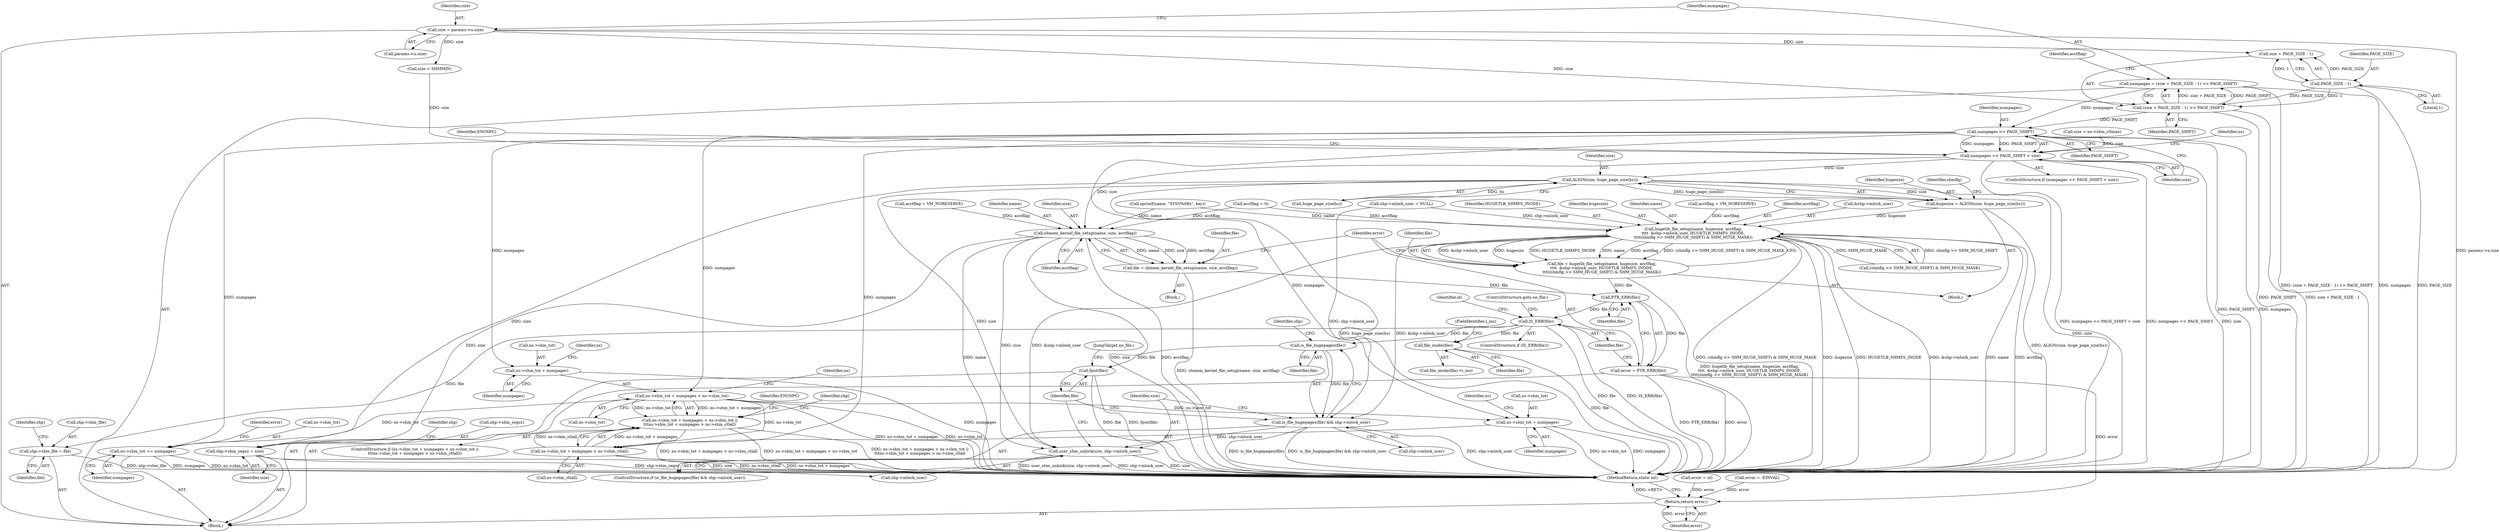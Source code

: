 digraph "0_linux_b9a532277938798b53178d5a66af6e2915cb27cf_0@integer" {
"1000130" [label="(Call,numpages = (size + PAGE_SIZE - 1) >> PAGE_SHIFT)"];
"1000132" [label="(Call,(size + PAGE_SIZE - 1) >> PAGE_SHIFT)"];
"1000120" [label="(Call,size = params->u.size)"];
"1000135" [label="(Call,PAGE_SIZE - 1)"];
"1000161" [label="(Call,numpages << PAGE_SHIFT)"];
"1000160" [label="(Call,numpages << PAGE_SHIFT < size)"];
"1000273" [label="(Call,ALIGN(size, huge_page_size(hs)))"];
"1000271" [label="(Call,hugesize = ALIGN(size, huge_page_size(hs)))"];
"1000286" [label="(Call,hugetlb_file_setup(name, hugesize, acctflag,\n\t\t\t\t  &shp->mlock_user, HUGETLB_SHMFS_INODE,\n\t\t\t\t(shmflg >> SHM_HUGE_SHIFT) & SHM_HUGE_MASK))"];
"1000284" [label="(Call,file = hugetlb_file_setup(name, hugesize, acctflag,\n\t\t\t\t  &shp->mlock_user, HUGETLB_SHMFS_INODE,\n\t\t\t\t(shmflg >> SHM_HUGE_SHIFT) & SHM_HUGE_MASK))"];
"1000321" [label="(Call,PTR_ERR(file))"];
"1000319" [label="(Call,error = PTR_ERR(file))"];
"1000454" [label="(Return,return error;)"];
"1000324" [label="(Call,IS_ERR(file))"];
"1000384" [label="(Call,shp->shm_file = file)"];
"1000407" [label="(Call,file_inode(file))"];
"1000438" [label="(Call,is_file_hugepages(file))"];
"1000437" [label="(Call,is_file_hugepages(file) && shp->mlock_user)"];
"1000443" [label="(Call,user_shm_unlock(size, shp->mlock_user))"];
"1000448" [label="(Call,fput(file))"];
"1000374" [label="(Call,shp->shm_segsz = size)"];
"1000315" [label="(Call,shmem_kernel_file_setup(name, size, acctflag))"];
"1000313" [label="(Call,file = shmem_kernel_file_setup(name, size, acctflag))"];
"1000170" [label="(Call,ns->shm_tot + numpages < ns->shm_tot)"];
"1000169" [label="(Call,ns->shm_tot + numpages < ns->shm_tot ||\n\t\t\tns->shm_tot + numpages > ns->shm_ctlall)"];
"1000179" [label="(Call,ns->shm_tot + numpages > ns->shm_ctlall)"];
"1000180" [label="(Call,ns->shm_tot + numpages)"];
"1000415" [label="(Call,ns->shm_tot += numpages)"];
"1000171" [label="(Call,ns->shm_tot + numpages)"];
"1000441" [label="(Identifier,shp)"];
"1000219" [label="(Call,shp->mlock_user = NULL)"];
"1000251" [label="(Block,)"];
"1000243" [label="(Call,sprintf(name, \"SYSV%08x\", key))"];
"1000454" [label="(Return,return error;)"];
"1000436" [label="(ControlStructure,if (is_file_hugepages(file) && shp->mlock_user))"];
"1000325" [label="(Identifier,file)"];
"1000160" [label="(Call,numpages << PAGE_SHIFT < size)"];
"1000132" [label="(Call,(size + PAGE_SIZE - 1) >> PAGE_SHIFT)"];
"1000167" [label="(Identifier,ENOSPC)"];
"1000324" [label="(Call,IS_ERR(file))"];
"1000448" [label="(Call,fput(file))"];
"1000289" [label="(Identifier,acctflag)"];
"1000315" [label="(Call,shmem_kernel_file_setup(name, size, acctflag))"];
"1000378" [label="(Identifier,size)"];
"1000284" [label="(Call,file = hugetlb_file_setup(name, hugesize, acctflag,\n\t\t\t\t  &shp->mlock_user, HUGETLB_SHMFS_INODE,\n\t\t\t\t(shmflg >> SHM_HUGE_SHIFT) & SHM_HUGE_MASK))"];
"1000272" [label="(Identifier,hugesize)"];
"1000444" [label="(Identifier,size)"];
"1000177" [label="(Identifier,ns)"];
"1000138" [label="(Identifier,PAGE_SHIFT)"];
"1000285" [label="(Identifier,file)"];
"1000179" [label="(Call,ns->shm_tot + numpages > ns->shm_ctlall)"];
"1000148" [label="(Call,size < SHMMIN)"];
"1000290" [label="(Call,&shp->mlock_user)"];
"1000151" [label="(Call,size > ns->shm_ctlmax)"];
"1000388" [label="(Identifier,file)"];
"1000322" [label="(Identifier,file)"];
"1000317" [label="(Identifier,size)"];
"1000169" [label="(Call,ns->shm_tot + numpages < ns->shm_tot ||\n\t\t\tns->shm_tot + numpages > ns->shm_ctlall)"];
"1000381" [label="(Identifier,shp)"];
"1000294" [label="(Identifier,HUGETLB_SHMFS_INODE)"];
"1000374" [label="(Call,shp->shm_segsz = size)"];
"1000345" [label="(Call,error = id)"];
"1000172" [label="(Call,ns->shm_tot)"];
"1000120" [label="(Call,size = params->u.size)"];
"1000288" [label="(Identifier,hugesize)"];
"1000173" [label="(Identifier,ns)"];
"1000450" [label="(JumpTarget,no_file:)"];
"1000186" [label="(Identifier,ns)"];
"1000176" [label="(Call,ns->shm_tot)"];
"1000301" [label="(Block,)"];
"1000287" [label="(Identifier,name)"];
"1000136" [label="(Identifier,PAGE_SIZE)"];
"1000133" [label="(Call,size + PAGE_SIZE - 1)"];
"1000184" [label="(Identifier,numpages)"];
"1000275" [label="(Call,huge_page_size(hs))"];
"1000318" [label="(Identifier,acctflag)"];
"1000416" [label="(Call,ns->shm_tot)"];
"1000121" [label="(Identifier,size)"];
"1000445" [label="(Call,shp->mlock_user)"];
"1000439" [label="(Identifier,file)"];
"1000385" [label="(Call,shp->shm_file)"];
"1000314" [label="(Identifier,file)"];
"1000274" [label="(Identifier,size)"];
"1000130" [label="(Call,numpages = (size + PAGE_SIZE - 1) >> PAGE_SHIFT)"];
"1000271" [label="(Call,hugesize = ALIGN(size, huge_page_size(hs)))"];
"1000440" [label="(Call,shp->mlock_user)"];
"1000310" [label="(Call,acctflag = VM_NORESERVE)"];
"1000323" [label="(ControlStructure,if (IS_ERR(file)))"];
"1000295" [label="(Call,(shmflg >> SHM_HUGE_SHIFT) & SHM_HUGE_MASK)"];
"1000286" [label="(Call,hugetlb_file_setup(name, hugesize, acctflag,\n\t\t\t\t  &shp->mlock_user, HUGETLB_SHMFS_INODE,\n\t\t\t\t(shmflg >> SHM_HUGE_SHIFT) & SHM_HUGE_MASK))"];
"1000320" [label="(Identifier,error)"];
"1000159" [label="(ControlStructure,if (numpages << PAGE_SHIFT < size))"];
"1000162" [label="(Identifier,numpages)"];
"1000419" [label="(Identifier,numpages)"];
"1000266" [label="(Call,error = -EINVAL)"];
"1000328" [label="(Identifier,id)"];
"1000273" [label="(Call,ALIGN(size, huge_page_size(hs)))"];
"1000281" [label="(Call,acctflag = VM_NORESERVE)"];
"1000171" [label="(Call,ns->shm_tot + numpages)"];
"1000122" [label="(Call,params->u.size)"];
"1000326" [label="(ControlStructure,goto no_file;)"];
"1000144" [label="(Identifier,acctflag)"];
"1000313" [label="(Call,file = shmem_kernel_file_setup(name, size, acctflag))"];
"1000384" [label="(Call,shp->shm_file = file)"];
"1000456" [label="(MethodReturn,static int)"];
"1000168" [label="(ControlStructure,if (ns->shm_tot + numpages < ns->shm_tot ||\n\t\t\tns->shm_tot + numpages > ns->shm_ctlall))"];
"1000190" [label="(Identifier,ENOSPC)"];
"1000319" [label="(Call,error = PTR_ERR(file))"];
"1000164" [label="(Identifier,size)"];
"1000137" [label="(Literal,1)"];
"1000409" [label="(FieldIdentifier,i_ino)"];
"1000316" [label="(Identifier,name)"];
"1000443" [label="(Call,user_shm_unlock(size, shp->mlock_user))"];
"1000406" [label="(Call,file_inode(file)->i_ino)"];
"1000170" [label="(Call,ns->shm_tot + numpages < ns->shm_tot)"];
"1000321" [label="(Call,PTR_ERR(file))"];
"1000175" [label="(Identifier,numpages)"];
"1000161" [label="(Call,numpages << PAGE_SHIFT)"];
"1000438" [label="(Call,is_file_hugepages(file))"];
"1000163" [label="(Identifier,PAGE_SHIFT)"];
"1000455" [label="(Identifier,error)"];
"1000408" [label="(Identifier,file)"];
"1000106" [label="(Block,)"];
"1000437" [label="(Call,is_file_hugepages(file) && shp->mlock_user)"];
"1000143" [label="(Call,acctflag = 0)"];
"1000180" [label="(Call,ns->shm_tot + numpages)"];
"1000185" [label="(Call,ns->shm_ctlall)"];
"1000135" [label="(Call,PAGE_SIZE - 1)"];
"1000407" [label="(Call,file_inode(file))"];
"1000181" [label="(Call,ns->shm_tot)"];
"1000391" [label="(Identifier,shp)"];
"1000415" [label="(Call,ns->shm_tot += numpages)"];
"1000192" [label="(Identifier,shp)"];
"1000421" [label="(Identifier,error)"];
"1000375" [label="(Call,shp->shm_segsz)"];
"1000449" [label="(Identifier,file)"];
"1000131" [label="(Identifier,numpages)"];
"1000182" [label="(Identifier,ns)"];
"1000279" [label="(Identifier,shmflg)"];
"1000130" -> "1000106"  [label="AST: "];
"1000130" -> "1000132"  [label="CFG: "];
"1000131" -> "1000130"  [label="AST: "];
"1000132" -> "1000130"  [label="AST: "];
"1000144" -> "1000130"  [label="CFG: "];
"1000130" -> "1000456"  [label="DDG: (size + PAGE_SIZE - 1) >> PAGE_SHIFT"];
"1000130" -> "1000456"  [label="DDG: numpages"];
"1000132" -> "1000130"  [label="DDG: size + PAGE_SIZE - 1"];
"1000132" -> "1000130"  [label="DDG: PAGE_SHIFT"];
"1000130" -> "1000161"  [label="DDG: numpages"];
"1000132" -> "1000138"  [label="CFG: "];
"1000133" -> "1000132"  [label="AST: "];
"1000138" -> "1000132"  [label="AST: "];
"1000132" -> "1000456"  [label="DDG: size + PAGE_SIZE - 1"];
"1000132" -> "1000456"  [label="DDG: PAGE_SHIFT"];
"1000120" -> "1000132"  [label="DDG: size"];
"1000135" -> "1000132"  [label="DDG: PAGE_SIZE"];
"1000135" -> "1000132"  [label="DDG: 1"];
"1000132" -> "1000161"  [label="DDG: PAGE_SHIFT"];
"1000120" -> "1000106"  [label="AST: "];
"1000120" -> "1000122"  [label="CFG: "];
"1000121" -> "1000120"  [label="AST: "];
"1000122" -> "1000120"  [label="AST: "];
"1000131" -> "1000120"  [label="CFG: "];
"1000120" -> "1000456"  [label="DDG: params->u.size"];
"1000120" -> "1000133"  [label="DDG: size"];
"1000120" -> "1000148"  [label="DDG: size"];
"1000135" -> "1000133"  [label="AST: "];
"1000135" -> "1000137"  [label="CFG: "];
"1000136" -> "1000135"  [label="AST: "];
"1000137" -> "1000135"  [label="AST: "];
"1000133" -> "1000135"  [label="CFG: "];
"1000135" -> "1000456"  [label="DDG: PAGE_SIZE"];
"1000135" -> "1000133"  [label="DDG: PAGE_SIZE"];
"1000135" -> "1000133"  [label="DDG: 1"];
"1000161" -> "1000160"  [label="AST: "];
"1000161" -> "1000163"  [label="CFG: "];
"1000162" -> "1000161"  [label="AST: "];
"1000163" -> "1000161"  [label="AST: "];
"1000164" -> "1000161"  [label="CFG: "];
"1000161" -> "1000456"  [label="DDG: PAGE_SHIFT"];
"1000161" -> "1000456"  [label="DDG: numpages"];
"1000161" -> "1000160"  [label="DDG: numpages"];
"1000161" -> "1000160"  [label="DDG: PAGE_SHIFT"];
"1000161" -> "1000170"  [label="DDG: numpages"];
"1000161" -> "1000171"  [label="DDG: numpages"];
"1000161" -> "1000179"  [label="DDG: numpages"];
"1000161" -> "1000180"  [label="DDG: numpages"];
"1000161" -> "1000415"  [label="DDG: numpages"];
"1000160" -> "1000159"  [label="AST: "];
"1000160" -> "1000164"  [label="CFG: "];
"1000164" -> "1000160"  [label="AST: "];
"1000167" -> "1000160"  [label="CFG: "];
"1000173" -> "1000160"  [label="CFG: "];
"1000160" -> "1000456"  [label="DDG: size"];
"1000160" -> "1000456"  [label="DDG: numpages << PAGE_SHIFT < size"];
"1000160" -> "1000456"  [label="DDG: numpages << PAGE_SHIFT"];
"1000151" -> "1000160"  [label="DDG: size"];
"1000148" -> "1000160"  [label="DDG: size"];
"1000160" -> "1000273"  [label="DDG: size"];
"1000160" -> "1000315"  [label="DDG: size"];
"1000273" -> "1000271"  [label="AST: "];
"1000273" -> "1000275"  [label="CFG: "];
"1000274" -> "1000273"  [label="AST: "];
"1000275" -> "1000273"  [label="AST: "];
"1000271" -> "1000273"  [label="CFG: "];
"1000273" -> "1000456"  [label="DDG: huge_page_size(hs)"];
"1000273" -> "1000456"  [label="DDG: size"];
"1000273" -> "1000271"  [label="DDG: size"];
"1000273" -> "1000271"  [label="DDG: huge_page_size(hs)"];
"1000275" -> "1000273"  [label="DDG: hs"];
"1000273" -> "1000374"  [label="DDG: size"];
"1000273" -> "1000443"  [label="DDG: size"];
"1000271" -> "1000251"  [label="AST: "];
"1000272" -> "1000271"  [label="AST: "];
"1000279" -> "1000271"  [label="CFG: "];
"1000271" -> "1000456"  [label="DDG: ALIGN(size, huge_page_size(hs))"];
"1000271" -> "1000286"  [label="DDG: hugesize"];
"1000286" -> "1000284"  [label="AST: "];
"1000286" -> "1000295"  [label="CFG: "];
"1000287" -> "1000286"  [label="AST: "];
"1000288" -> "1000286"  [label="AST: "];
"1000289" -> "1000286"  [label="AST: "];
"1000290" -> "1000286"  [label="AST: "];
"1000294" -> "1000286"  [label="AST: "];
"1000295" -> "1000286"  [label="AST: "];
"1000284" -> "1000286"  [label="CFG: "];
"1000286" -> "1000456"  [label="DDG: HUGETLB_SHMFS_INODE"];
"1000286" -> "1000456"  [label="DDG: &shp->mlock_user"];
"1000286" -> "1000456"  [label="DDG: name"];
"1000286" -> "1000456"  [label="DDG: acctflag"];
"1000286" -> "1000456"  [label="DDG: (shmflg >> SHM_HUGE_SHIFT) & SHM_HUGE_MASK"];
"1000286" -> "1000456"  [label="DDG: hugesize"];
"1000286" -> "1000284"  [label="DDG: &shp->mlock_user"];
"1000286" -> "1000284"  [label="DDG: hugesize"];
"1000286" -> "1000284"  [label="DDG: HUGETLB_SHMFS_INODE"];
"1000286" -> "1000284"  [label="DDG: name"];
"1000286" -> "1000284"  [label="DDG: acctflag"];
"1000286" -> "1000284"  [label="DDG: (shmflg >> SHM_HUGE_SHIFT) & SHM_HUGE_MASK"];
"1000243" -> "1000286"  [label="DDG: name"];
"1000281" -> "1000286"  [label="DDG: acctflag"];
"1000143" -> "1000286"  [label="DDG: acctflag"];
"1000219" -> "1000286"  [label="DDG: shp->mlock_user"];
"1000295" -> "1000286"  [label="DDG: shmflg >> SHM_HUGE_SHIFT"];
"1000295" -> "1000286"  [label="DDG: SHM_HUGE_MASK"];
"1000286" -> "1000437"  [label="DDG: &shp->mlock_user"];
"1000286" -> "1000443"  [label="DDG: &shp->mlock_user"];
"1000284" -> "1000251"  [label="AST: "];
"1000285" -> "1000284"  [label="AST: "];
"1000320" -> "1000284"  [label="CFG: "];
"1000284" -> "1000456"  [label="DDG: hugetlb_file_setup(name, hugesize, acctflag,\n\t\t\t\t  &shp->mlock_user, HUGETLB_SHMFS_INODE,\n\t\t\t\t(shmflg >> SHM_HUGE_SHIFT) & SHM_HUGE_MASK)"];
"1000284" -> "1000321"  [label="DDG: file"];
"1000321" -> "1000319"  [label="AST: "];
"1000321" -> "1000322"  [label="CFG: "];
"1000322" -> "1000321"  [label="AST: "];
"1000319" -> "1000321"  [label="CFG: "];
"1000321" -> "1000319"  [label="DDG: file"];
"1000313" -> "1000321"  [label="DDG: file"];
"1000321" -> "1000324"  [label="DDG: file"];
"1000319" -> "1000106"  [label="AST: "];
"1000320" -> "1000319"  [label="AST: "];
"1000325" -> "1000319"  [label="CFG: "];
"1000319" -> "1000456"  [label="DDG: PTR_ERR(file)"];
"1000319" -> "1000456"  [label="DDG: error"];
"1000319" -> "1000454"  [label="DDG: error"];
"1000454" -> "1000106"  [label="AST: "];
"1000454" -> "1000455"  [label="CFG: "];
"1000455" -> "1000454"  [label="AST: "];
"1000456" -> "1000454"  [label="CFG: "];
"1000454" -> "1000456"  [label="DDG: <RET>"];
"1000455" -> "1000454"  [label="DDG: error"];
"1000266" -> "1000454"  [label="DDG: error"];
"1000345" -> "1000454"  [label="DDG: error"];
"1000324" -> "1000323"  [label="AST: "];
"1000324" -> "1000325"  [label="CFG: "];
"1000325" -> "1000324"  [label="AST: "];
"1000326" -> "1000324"  [label="CFG: "];
"1000328" -> "1000324"  [label="CFG: "];
"1000324" -> "1000456"  [label="DDG: IS_ERR(file)"];
"1000324" -> "1000456"  [label="DDG: file"];
"1000324" -> "1000384"  [label="DDG: file"];
"1000324" -> "1000407"  [label="DDG: file"];
"1000324" -> "1000438"  [label="DDG: file"];
"1000384" -> "1000106"  [label="AST: "];
"1000384" -> "1000388"  [label="CFG: "];
"1000385" -> "1000384"  [label="AST: "];
"1000388" -> "1000384"  [label="AST: "];
"1000391" -> "1000384"  [label="CFG: "];
"1000384" -> "1000456"  [label="DDG: shp->shm_file"];
"1000407" -> "1000406"  [label="AST: "];
"1000407" -> "1000408"  [label="CFG: "];
"1000408" -> "1000407"  [label="AST: "];
"1000409" -> "1000407"  [label="CFG: "];
"1000407" -> "1000456"  [label="DDG: file"];
"1000438" -> "1000437"  [label="AST: "];
"1000438" -> "1000439"  [label="CFG: "];
"1000439" -> "1000438"  [label="AST: "];
"1000441" -> "1000438"  [label="CFG: "];
"1000437" -> "1000438"  [label="CFG: "];
"1000438" -> "1000437"  [label="DDG: file"];
"1000438" -> "1000448"  [label="DDG: file"];
"1000437" -> "1000436"  [label="AST: "];
"1000437" -> "1000440"  [label="CFG: "];
"1000440" -> "1000437"  [label="AST: "];
"1000444" -> "1000437"  [label="CFG: "];
"1000449" -> "1000437"  [label="CFG: "];
"1000437" -> "1000456"  [label="DDG: is_file_hugepages(file) && shp->mlock_user"];
"1000437" -> "1000456"  [label="DDG: shp->mlock_user"];
"1000437" -> "1000456"  [label="DDG: is_file_hugepages(file)"];
"1000219" -> "1000437"  [label="DDG: shp->mlock_user"];
"1000437" -> "1000443"  [label="DDG: shp->mlock_user"];
"1000443" -> "1000436"  [label="AST: "];
"1000443" -> "1000445"  [label="CFG: "];
"1000444" -> "1000443"  [label="AST: "];
"1000445" -> "1000443"  [label="AST: "];
"1000449" -> "1000443"  [label="CFG: "];
"1000443" -> "1000456"  [label="DDG: user_shm_unlock(size, shp->mlock_user)"];
"1000443" -> "1000456"  [label="DDG: shp->mlock_user"];
"1000443" -> "1000456"  [label="DDG: size"];
"1000315" -> "1000443"  [label="DDG: size"];
"1000448" -> "1000106"  [label="AST: "];
"1000448" -> "1000449"  [label="CFG: "];
"1000449" -> "1000448"  [label="AST: "];
"1000450" -> "1000448"  [label="CFG: "];
"1000448" -> "1000456"  [label="DDG: file"];
"1000448" -> "1000456"  [label="DDG: fput(file)"];
"1000374" -> "1000106"  [label="AST: "];
"1000374" -> "1000378"  [label="CFG: "];
"1000375" -> "1000374"  [label="AST: "];
"1000378" -> "1000374"  [label="AST: "];
"1000381" -> "1000374"  [label="CFG: "];
"1000374" -> "1000456"  [label="DDG: shp->shm_segsz"];
"1000374" -> "1000456"  [label="DDG: size"];
"1000315" -> "1000374"  [label="DDG: size"];
"1000315" -> "1000313"  [label="AST: "];
"1000315" -> "1000318"  [label="CFG: "];
"1000316" -> "1000315"  [label="AST: "];
"1000317" -> "1000315"  [label="AST: "];
"1000318" -> "1000315"  [label="AST: "];
"1000313" -> "1000315"  [label="CFG: "];
"1000315" -> "1000456"  [label="DDG: acctflag"];
"1000315" -> "1000456"  [label="DDG: name"];
"1000315" -> "1000456"  [label="DDG: size"];
"1000315" -> "1000313"  [label="DDG: name"];
"1000315" -> "1000313"  [label="DDG: size"];
"1000315" -> "1000313"  [label="DDG: acctflag"];
"1000243" -> "1000315"  [label="DDG: name"];
"1000310" -> "1000315"  [label="DDG: acctflag"];
"1000143" -> "1000315"  [label="DDG: acctflag"];
"1000313" -> "1000301"  [label="AST: "];
"1000314" -> "1000313"  [label="AST: "];
"1000320" -> "1000313"  [label="CFG: "];
"1000313" -> "1000456"  [label="DDG: shmem_kernel_file_setup(name, size, acctflag)"];
"1000170" -> "1000169"  [label="AST: "];
"1000170" -> "1000176"  [label="CFG: "];
"1000171" -> "1000170"  [label="AST: "];
"1000176" -> "1000170"  [label="AST: "];
"1000182" -> "1000170"  [label="CFG: "];
"1000169" -> "1000170"  [label="CFG: "];
"1000170" -> "1000456"  [label="DDG: ns->shm_tot"];
"1000170" -> "1000456"  [label="DDG: ns->shm_tot + numpages"];
"1000170" -> "1000169"  [label="DDG: ns->shm_tot + numpages"];
"1000170" -> "1000169"  [label="DDG: ns->shm_tot"];
"1000170" -> "1000179"  [label="DDG: ns->shm_tot"];
"1000170" -> "1000180"  [label="DDG: ns->shm_tot"];
"1000170" -> "1000415"  [label="DDG: ns->shm_tot"];
"1000169" -> "1000168"  [label="AST: "];
"1000169" -> "1000179"  [label="CFG: "];
"1000179" -> "1000169"  [label="AST: "];
"1000190" -> "1000169"  [label="CFG: "];
"1000192" -> "1000169"  [label="CFG: "];
"1000169" -> "1000456"  [label="DDG: ns->shm_tot + numpages < ns->shm_tot ||\n\t\t\tns->shm_tot + numpages > ns->shm_ctlall"];
"1000169" -> "1000456"  [label="DDG: ns->shm_tot + numpages > ns->shm_ctlall"];
"1000169" -> "1000456"  [label="DDG: ns->shm_tot + numpages < ns->shm_tot"];
"1000179" -> "1000169"  [label="DDG: ns->shm_tot + numpages"];
"1000179" -> "1000169"  [label="DDG: ns->shm_ctlall"];
"1000179" -> "1000185"  [label="CFG: "];
"1000180" -> "1000179"  [label="AST: "];
"1000185" -> "1000179"  [label="AST: "];
"1000179" -> "1000456"  [label="DDG: ns->shm_ctlall"];
"1000179" -> "1000456"  [label="DDG: ns->shm_tot + numpages"];
"1000180" -> "1000184"  [label="CFG: "];
"1000181" -> "1000180"  [label="AST: "];
"1000184" -> "1000180"  [label="AST: "];
"1000186" -> "1000180"  [label="CFG: "];
"1000180" -> "1000456"  [label="DDG: ns->shm_tot"];
"1000180" -> "1000456"  [label="DDG: numpages"];
"1000415" -> "1000106"  [label="AST: "];
"1000415" -> "1000419"  [label="CFG: "];
"1000416" -> "1000415"  [label="AST: "];
"1000419" -> "1000415"  [label="AST: "];
"1000421" -> "1000415"  [label="CFG: "];
"1000415" -> "1000456"  [label="DDG: ns->shm_tot"];
"1000415" -> "1000456"  [label="DDG: numpages"];
"1000171" -> "1000175"  [label="CFG: "];
"1000172" -> "1000171"  [label="AST: "];
"1000175" -> "1000171"  [label="AST: "];
"1000177" -> "1000171"  [label="CFG: "];
"1000171" -> "1000456"  [label="DDG: numpages"];
}
